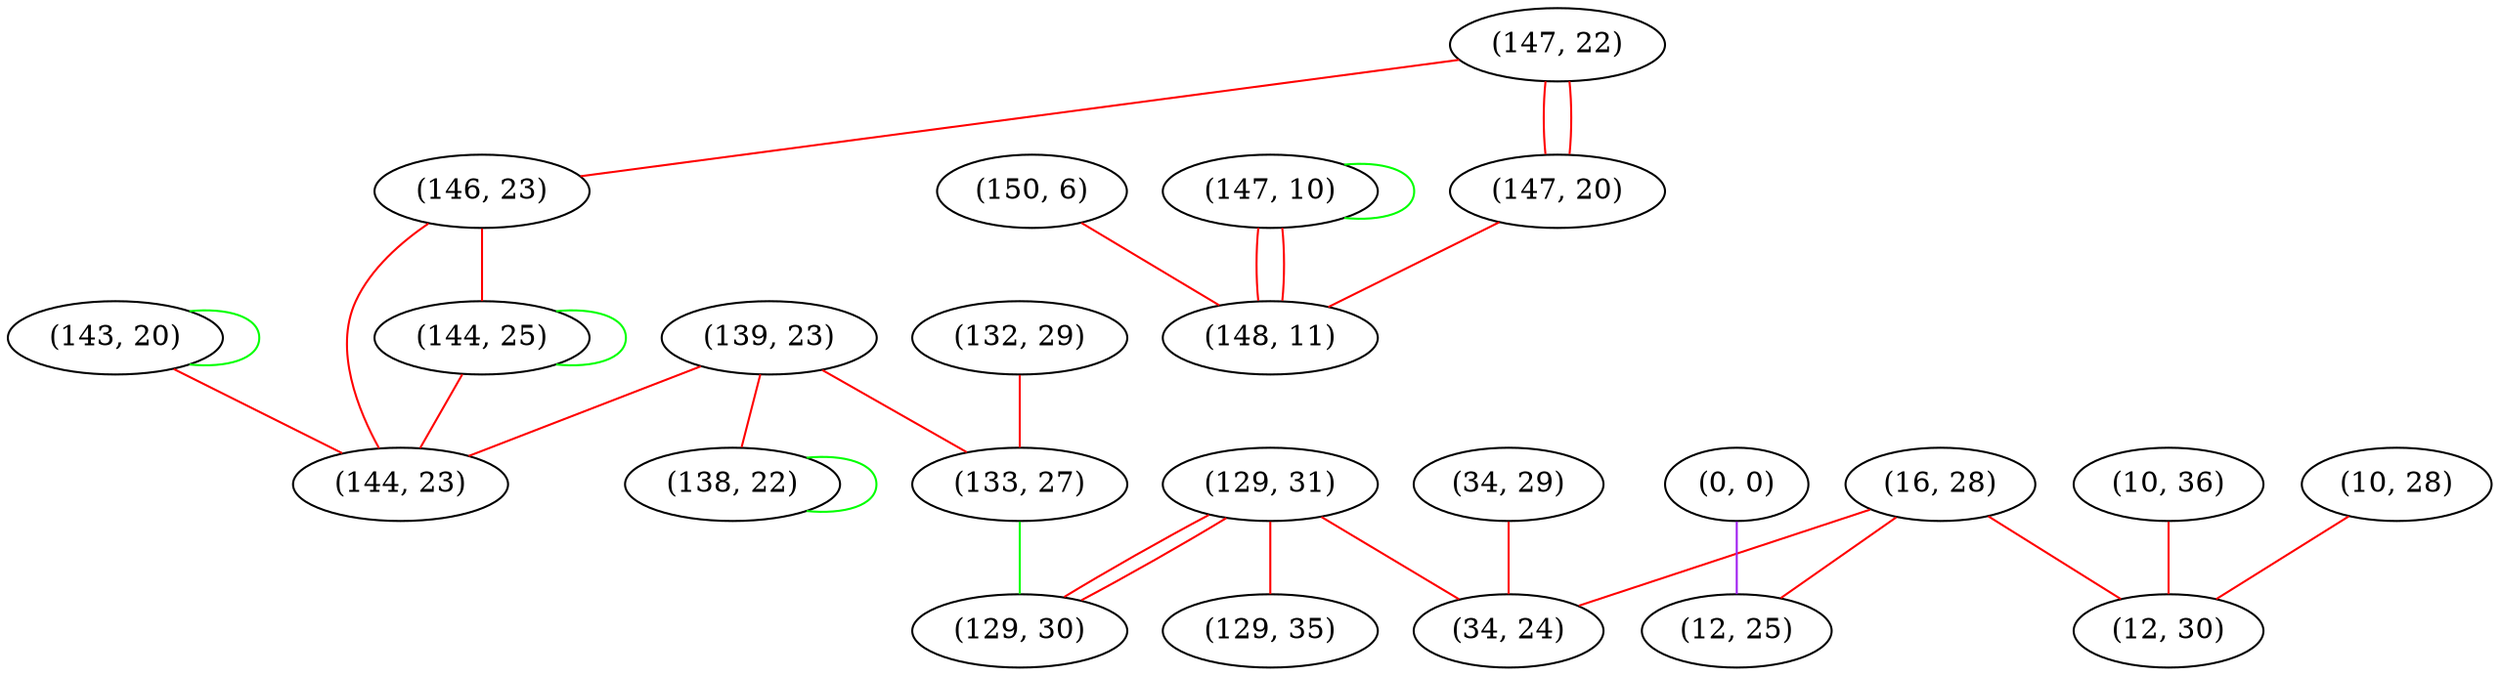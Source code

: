 graph "" {
"(143, 20)";
"(16, 28)";
"(139, 23)";
"(147, 22)";
"(150, 6)";
"(146, 23)";
"(34, 29)";
"(144, 25)";
"(147, 10)";
"(138, 22)";
"(0, 0)";
"(12, 25)";
"(144, 23)";
"(147, 20)";
"(10, 28)";
"(129, 31)";
"(132, 29)";
"(129, 35)";
"(10, 36)";
"(148, 11)";
"(12, 30)";
"(133, 27)";
"(34, 24)";
"(129, 30)";
"(143, 20)" -- "(143, 20)"  [color=green, key=0, weight=2];
"(143, 20)" -- "(144, 23)"  [color=red, key=0, weight=1];
"(16, 28)" -- "(34, 24)"  [color=red, key=0, weight=1];
"(16, 28)" -- "(12, 25)"  [color=red, key=0, weight=1];
"(16, 28)" -- "(12, 30)"  [color=red, key=0, weight=1];
"(139, 23)" -- "(138, 22)"  [color=red, key=0, weight=1];
"(139, 23)" -- "(144, 23)"  [color=red, key=0, weight=1];
"(139, 23)" -- "(133, 27)"  [color=red, key=0, weight=1];
"(147, 22)" -- "(146, 23)"  [color=red, key=0, weight=1];
"(147, 22)" -- "(147, 20)"  [color=red, key=0, weight=1];
"(147, 22)" -- "(147, 20)"  [color=red, key=1, weight=1];
"(150, 6)" -- "(148, 11)"  [color=red, key=0, weight=1];
"(146, 23)" -- "(144, 25)"  [color=red, key=0, weight=1];
"(146, 23)" -- "(144, 23)"  [color=red, key=0, weight=1];
"(34, 29)" -- "(34, 24)"  [color=red, key=0, weight=1];
"(144, 25)" -- "(144, 25)"  [color=green, key=0, weight=2];
"(144, 25)" -- "(144, 23)"  [color=red, key=0, weight=1];
"(147, 10)" -- "(147, 10)"  [color=green, key=0, weight=2];
"(147, 10)" -- "(148, 11)"  [color=red, key=0, weight=1];
"(147, 10)" -- "(148, 11)"  [color=red, key=1, weight=1];
"(138, 22)" -- "(138, 22)"  [color=green, key=0, weight=2];
"(0, 0)" -- "(12, 25)"  [color=purple, key=0, weight=4];
"(147, 20)" -- "(148, 11)"  [color=red, key=0, weight=1];
"(10, 28)" -- "(12, 30)"  [color=red, key=0, weight=1];
"(129, 31)" -- "(34, 24)"  [color=red, key=0, weight=1];
"(129, 31)" -- "(129, 35)"  [color=red, key=0, weight=1];
"(129, 31)" -- "(129, 30)"  [color=red, key=0, weight=1];
"(129, 31)" -- "(129, 30)"  [color=red, key=1, weight=1];
"(132, 29)" -- "(133, 27)"  [color=red, key=0, weight=1];
"(10, 36)" -- "(12, 30)"  [color=red, key=0, weight=1];
"(133, 27)" -- "(129, 30)"  [color=green, key=0, weight=2];
}
